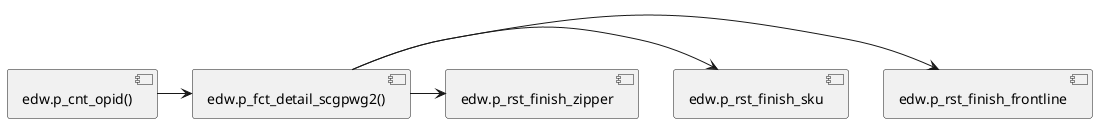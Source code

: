 @startuml
  [edw.p_cnt_opid()]->[edw.p_fct_detail_scgpwg2()]
[edw.p_fct_detail_scgpwg2()]->[edw.p_rst_finish_frontline]
[edw.p_fct_detail_scgpwg2()]->[edw.p_rst_finish_sku]
[edw.p_fct_detail_scgpwg2()]->[edw.p_rst_finish_zipper]
@enduml

